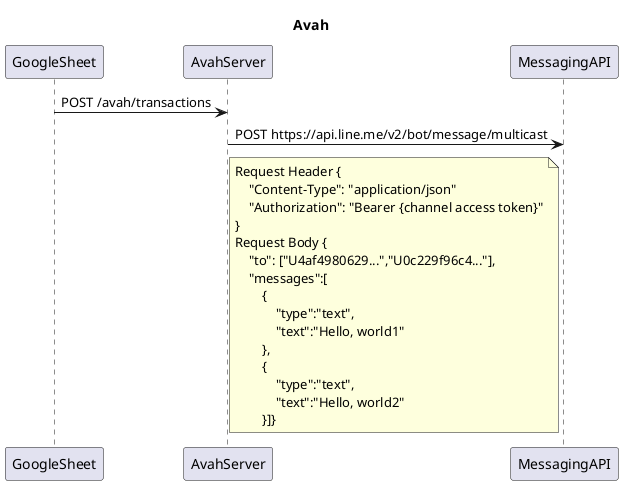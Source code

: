 @startuml
title Avah
GoogleSheet -> AvahServer : POST /avah/transactions
AvahServer -> MessagingAPI : POST https://api.line.me/v2/bot/message/multicast
note left MessagingAPI
Request Header {
    "Content-Type": "application/json" 
    "Authorization": "Bearer {channel access token}"
}
Request Body {
    "to": ["U4af4980629...","U0c229f96c4..."],
    "messages":[
        {
            "type":"text",
            "text":"Hello, world1"
        },
        {
            "type":"text",
            "text":"Hello, world2"
        }]}
end note 
@enduml